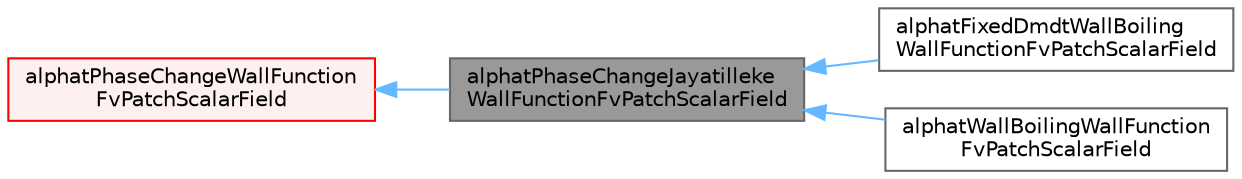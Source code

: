 digraph "alphatPhaseChangeJayatillekeWallFunctionFvPatchScalarField"
{
 // LATEX_PDF_SIZE
  bgcolor="transparent";
  edge [fontname=Helvetica,fontsize=10,labelfontname=Helvetica,labelfontsize=10];
  node [fontname=Helvetica,fontsize=10,shape=box,height=0.2,width=0.4];
  rankdir="LR";
  Node1 [id="Node000001",label="alphatPhaseChangeJayatilleke\lWallFunctionFvPatchScalarField",height=0.2,width=0.4,color="gray40", fillcolor="grey60", style="filled", fontcolor="black",tooltip="This boundary condition provides a thermal wall function for turbulent thermal diffusivity (usuallyal..."];
  Node2 -> Node1 [id="edge1_Node000001_Node000002",dir="back",color="steelblue1",style="solid",tooltip=" "];
  Node2 [id="Node000002",label="alphatPhaseChangeWallFunction\lFvPatchScalarField",height=0.2,width=0.4,color="red", fillcolor="#FFF0F0", style="filled",URL="$classFoam_1_1compressible_1_1alphatPhaseChangeWallFunctionFvPatchScalarField.html",tooltip="Abstract base-class for all alphatWallFunctions supporting phase-change."];
  Node1 -> Node4 [id="edge2_Node000001_Node000004",dir="back",color="steelblue1",style="solid",tooltip=" "];
  Node4 [id="Node000004",label="alphatFixedDmdtWallBoiling\lWallFunctionFvPatchScalarField",height=0.2,width=0.4,color="gray40", fillcolor="white", style="filled",URL="$classFoam_1_1compressible_1_1alphatFixedDmdtWallBoilingWallFunctionFvPatchScalarField.html",tooltip="A simple alphatPhaseChangeJayatillekeWallFunctionFvPatchScalarField with a fixed volumetric phase-cha..."];
  Node1 -> Node5 [id="edge3_Node000001_Node000005",dir="back",color="steelblue1",style="solid",tooltip=" "];
  Node5 [id="Node000005",label="alphatWallBoilingWallFunction\lFvPatchScalarField",height=0.2,width=0.4,color="gray40", fillcolor="white", style="filled",URL="$classFoam_1_1compressible_1_1alphatWallBoilingWallFunctionFvPatchScalarField.html",tooltip="A thermal wall function for simulation of boiling wall."];
}

